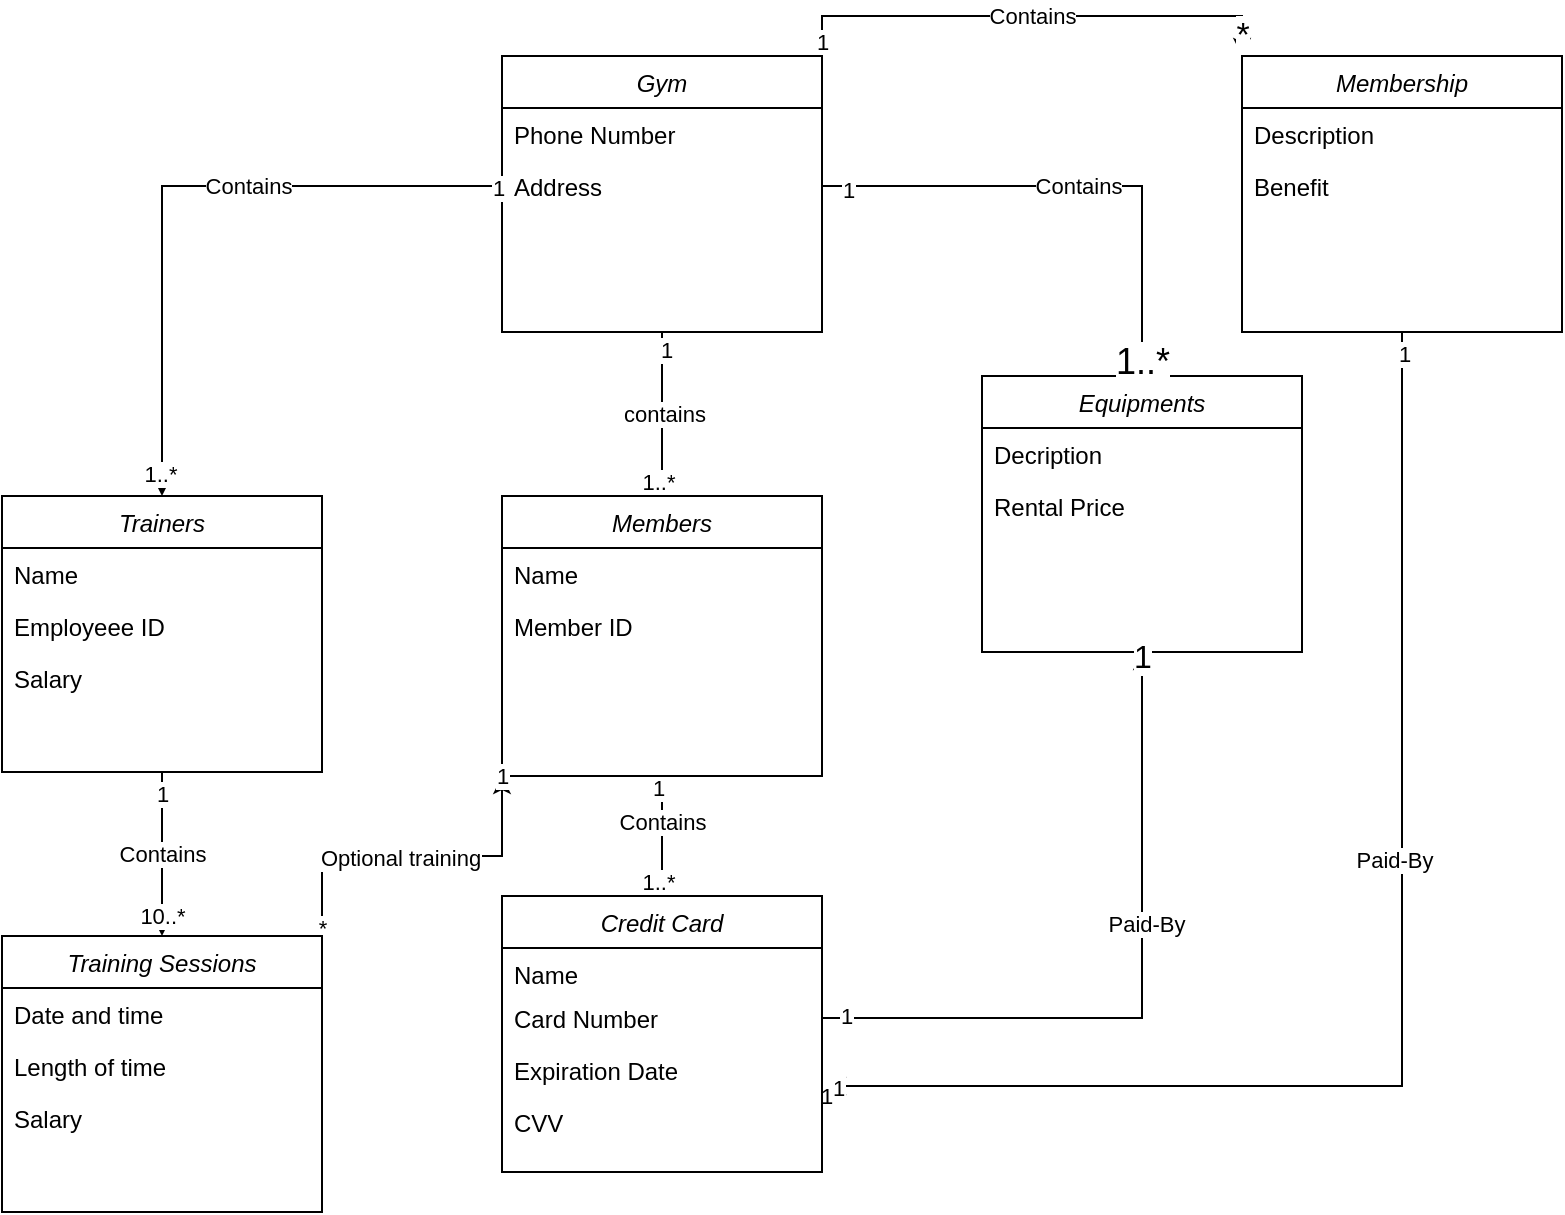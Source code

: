 <mxfile version="15.2.7" type="github">
  <diagram id="C5RBs43oDa-KdzZeNtuy" name="Page-1">
    <mxGraphModel dx="946" dy="589" grid="1" gridSize="10" guides="1" tooltips="1" connect="1" arrows="1" fold="1" page="1" pageScale="1" pageWidth="827" pageHeight="1169" math="0" shadow="0">
      <root>
        <mxCell id="WIyWlLk6GJQsqaUBKTNV-0" />
        <mxCell id="WIyWlLk6GJQsqaUBKTNV-1" parent="WIyWlLk6GJQsqaUBKTNV-0" />
        <mxCell id="be7DbY4hXKwCBgbkt0w5-7" value="contains" style="edgeStyle=orthogonalEdgeStyle;rounded=0;orthogonalLoop=1;jettySize=auto;html=1;exitX=0.5;exitY=1;exitDx=0;exitDy=0;" edge="1" parent="WIyWlLk6GJQsqaUBKTNV-1" source="zkfFHV4jXpPFQw0GAbJ--0">
          <mxGeometry relative="1" as="geometry">
            <mxPoint x="370" y="340" as="targetPoint" />
          </mxGeometry>
        </mxCell>
        <mxCell id="be7DbY4hXKwCBgbkt0w5-8" value="1..*" style="edgeLabel;html=1;align=center;verticalAlign=middle;resizable=0;points=[];" vertex="1" connectable="0" parent="be7DbY4hXKwCBgbkt0w5-7">
          <mxGeometry x="0.829" y="-2" relative="1" as="geometry">
            <mxPoint as="offset" />
          </mxGeometry>
        </mxCell>
        <mxCell id="be7DbY4hXKwCBgbkt0w5-50" value="1" style="edgeLabel;html=1;align=center;verticalAlign=middle;resizable=0;points=[];" vertex="1" connectable="0" parent="be7DbY4hXKwCBgbkt0w5-7">
          <mxGeometry x="-0.78" y="2" relative="1" as="geometry">
            <mxPoint as="offset" />
          </mxGeometry>
        </mxCell>
        <mxCell id="be7DbY4hXKwCBgbkt0w5-67" value="Contains" style="edgeStyle=orthogonalEdgeStyle;rounded=0;orthogonalLoop=1;jettySize=auto;html=1;exitX=1;exitY=0;exitDx=0;exitDy=0;entryX=0;entryY=0;entryDx=0;entryDy=0;" edge="1" parent="WIyWlLk6GJQsqaUBKTNV-1" source="zkfFHV4jXpPFQw0GAbJ--0" target="be7DbY4hXKwCBgbkt0w5-0">
          <mxGeometry relative="1" as="geometry">
            <Array as="points">
              <mxPoint x="450" y="100" />
              <mxPoint x="660" y="100" />
            </Array>
          </mxGeometry>
        </mxCell>
        <mxCell id="be7DbY4hXKwCBgbkt0w5-68" value="&lt;font style=&quot;font-size: 17px&quot;&gt;*&lt;/font&gt;" style="edgeLabel;html=1;align=center;verticalAlign=middle;resizable=0;points=[];" vertex="1" connectable="0" parent="be7DbY4hXKwCBgbkt0w5-67">
          <mxGeometry x="0.96" y="-1" relative="1" as="geometry">
            <mxPoint x="1" y="-5" as="offset" />
          </mxGeometry>
        </mxCell>
        <mxCell id="be7DbY4hXKwCBgbkt0w5-69" value="1" style="edgeLabel;html=1;align=center;verticalAlign=middle;resizable=0;points=[];" vertex="1" connectable="0" parent="be7DbY4hXKwCBgbkt0w5-67">
          <mxGeometry x="-0.944" relative="1" as="geometry">
            <mxPoint as="offset" />
          </mxGeometry>
        </mxCell>
        <mxCell id="zkfFHV4jXpPFQw0GAbJ--0" value="Gym" style="swimlane;fontStyle=2;align=center;verticalAlign=top;childLayout=stackLayout;horizontal=1;startSize=26;horizontalStack=0;resizeParent=1;resizeLast=0;collapsible=1;marginBottom=0;rounded=0;shadow=0;strokeWidth=1;" parent="WIyWlLk6GJQsqaUBKTNV-1" vertex="1">
          <mxGeometry x="290" y="120" width="160" height="138" as="geometry">
            <mxRectangle x="230" y="140" width="160" height="26" as="alternateBounds" />
          </mxGeometry>
        </mxCell>
        <mxCell id="zkfFHV4jXpPFQw0GAbJ--2" value="Phone Number" style="text;align=left;verticalAlign=top;spacingLeft=4;spacingRight=4;overflow=hidden;rotatable=0;points=[[0,0.5],[1,0.5]];portConstraint=eastwest;rounded=0;shadow=0;html=0;" parent="zkfFHV4jXpPFQw0GAbJ--0" vertex="1">
          <mxGeometry y="26" width="160" height="26" as="geometry" />
        </mxCell>
        <mxCell id="zkfFHV4jXpPFQw0GAbJ--3" value="Address" style="text;align=left;verticalAlign=top;spacingLeft=4;spacingRight=4;overflow=hidden;rotatable=0;points=[[0,0.5],[1,0.5]];portConstraint=eastwest;rounded=0;shadow=0;html=0;" parent="zkfFHV4jXpPFQw0GAbJ--0" vertex="1">
          <mxGeometry y="52" width="160" height="26" as="geometry" />
        </mxCell>
        <mxCell id="be7DbY4hXKwCBgbkt0w5-51" style="edgeStyle=orthogonalEdgeStyle;rounded=0;orthogonalLoop=1;jettySize=auto;html=1;exitX=0.5;exitY=1;exitDx=0;exitDy=0;entryX=1.019;entryY=0.808;entryDx=0;entryDy=0;entryPerimeter=0;" edge="1" parent="WIyWlLk6GJQsqaUBKTNV-1" source="be7DbY4hXKwCBgbkt0w5-0" target="be7DbY4hXKwCBgbkt0w5-41">
          <mxGeometry relative="1" as="geometry" />
        </mxCell>
        <mxCell id="be7DbY4hXKwCBgbkt0w5-52" value="1" style="edgeLabel;html=1;align=center;verticalAlign=middle;resizable=0;points=[];" vertex="1" connectable="0" parent="be7DbY4hXKwCBgbkt0w5-51">
          <mxGeometry x="0.972" y="-4" relative="1" as="geometry">
            <mxPoint x="-11" y="9" as="offset" />
          </mxGeometry>
        </mxCell>
        <mxCell id="be7DbY4hXKwCBgbkt0w5-53" value="Paid-By" style="edgeLabel;html=1;align=center;verticalAlign=middle;resizable=0;points=[];" vertex="1" connectable="0" parent="be7DbY4hXKwCBgbkt0w5-51">
          <mxGeometry x="-0.205" y="-4" relative="1" as="geometry">
            <mxPoint as="offset" />
          </mxGeometry>
        </mxCell>
        <mxCell id="be7DbY4hXKwCBgbkt0w5-54" value="1" style="edgeLabel;html=1;align=center;verticalAlign=middle;resizable=0;points=[];" vertex="1" connectable="0" parent="be7DbY4hXKwCBgbkt0w5-51">
          <mxGeometry x="-0.969" y="1" relative="1" as="geometry">
            <mxPoint as="offset" />
          </mxGeometry>
        </mxCell>
        <mxCell id="be7DbY4hXKwCBgbkt0w5-55" value="1" style="edgeLabel;html=1;align=center;verticalAlign=middle;resizable=0;points=[];" vertex="1" connectable="0" parent="be7DbY4hXKwCBgbkt0w5-51">
          <mxGeometry x="0.986" y="1" relative="1" as="geometry">
            <mxPoint as="offset" />
          </mxGeometry>
        </mxCell>
        <mxCell id="be7DbY4hXKwCBgbkt0w5-0" value="Membership" style="swimlane;fontStyle=2;align=center;verticalAlign=top;childLayout=stackLayout;horizontal=1;startSize=26;horizontalStack=0;resizeParent=1;resizeLast=0;collapsible=1;marginBottom=0;rounded=0;shadow=0;strokeWidth=1;" vertex="1" parent="WIyWlLk6GJQsqaUBKTNV-1">
          <mxGeometry x="660" y="120" width="160" height="138" as="geometry">
            <mxRectangle x="230" y="140" width="160" height="26" as="alternateBounds" />
          </mxGeometry>
        </mxCell>
        <mxCell id="be7DbY4hXKwCBgbkt0w5-1" value="Description" style="text;align=left;verticalAlign=top;spacingLeft=4;spacingRight=4;overflow=hidden;rotatable=0;points=[[0,0.5],[1,0.5]];portConstraint=eastwest;rounded=0;shadow=0;html=0;" vertex="1" parent="be7DbY4hXKwCBgbkt0w5-0">
          <mxGeometry y="26" width="160" height="26" as="geometry" />
        </mxCell>
        <mxCell id="be7DbY4hXKwCBgbkt0w5-2" value="Benefit" style="text;align=left;verticalAlign=top;spacingLeft=4;spacingRight=4;overflow=hidden;rotatable=0;points=[[0,0.5],[1,0.5]];portConstraint=eastwest;rounded=0;shadow=0;html=0;" vertex="1" parent="be7DbY4hXKwCBgbkt0w5-0">
          <mxGeometry y="52" width="160" height="26" as="geometry" />
        </mxCell>
        <mxCell id="be7DbY4hXKwCBgbkt0w5-60" value="Contains" style="edgeStyle=orthogonalEdgeStyle;rounded=0;orthogonalLoop=1;jettySize=auto;html=1;exitX=0.5;exitY=1;exitDx=0;exitDy=0;entryX=0.5;entryY=0;entryDx=0;entryDy=0;" edge="1" parent="WIyWlLk6GJQsqaUBKTNV-1" source="be7DbY4hXKwCBgbkt0w5-26" target="be7DbY4hXKwCBgbkt0w5-56">
          <mxGeometry relative="1" as="geometry" />
        </mxCell>
        <mxCell id="be7DbY4hXKwCBgbkt0w5-61" value="10..*" style="edgeLabel;html=1;align=center;verticalAlign=middle;resizable=0;points=[];" vertex="1" connectable="0" parent="be7DbY4hXKwCBgbkt0w5-60">
          <mxGeometry x="0.903" y="-1" relative="1" as="geometry">
            <mxPoint x="1" y="-6" as="offset" />
          </mxGeometry>
        </mxCell>
        <mxCell id="be7DbY4hXKwCBgbkt0w5-62" value="1" style="edgeLabel;html=1;align=center;verticalAlign=middle;resizable=0;points=[];" vertex="1" connectable="0" parent="be7DbY4hXKwCBgbkt0w5-60">
          <mxGeometry x="-0.732" relative="1" as="geometry">
            <mxPoint as="offset" />
          </mxGeometry>
        </mxCell>
        <mxCell id="be7DbY4hXKwCBgbkt0w5-26" value="Trainers" style="swimlane;fontStyle=2;align=center;verticalAlign=top;childLayout=stackLayout;horizontal=1;startSize=26;horizontalStack=0;resizeParent=1;resizeLast=0;collapsible=1;marginBottom=0;rounded=0;shadow=0;strokeWidth=1;" vertex="1" parent="WIyWlLk6GJQsqaUBKTNV-1">
          <mxGeometry x="40" y="340" width="160" height="138" as="geometry">
            <mxRectangle x="230" y="140" width="160" height="26" as="alternateBounds" />
          </mxGeometry>
        </mxCell>
        <mxCell id="be7DbY4hXKwCBgbkt0w5-27" value="Name" style="text;align=left;verticalAlign=top;spacingLeft=4;spacingRight=4;overflow=hidden;rotatable=0;points=[[0,0.5],[1,0.5]];portConstraint=eastwest;rounded=0;shadow=0;html=0;" vertex="1" parent="be7DbY4hXKwCBgbkt0w5-26">
          <mxGeometry y="26" width="160" height="26" as="geometry" />
        </mxCell>
        <mxCell id="be7DbY4hXKwCBgbkt0w5-28" value="Employeee ID" style="text;align=left;verticalAlign=top;spacingLeft=4;spacingRight=4;overflow=hidden;rotatable=0;points=[[0,0.5],[1,0.5]];portConstraint=eastwest;rounded=0;shadow=0;html=0;" vertex="1" parent="be7DbY4hXKwCBgbkt0w5-26">
          <mxGeometry y="52" width="160" height="26" as="geometry" />
        </mxCell>
        <mxCell id="be7DbY4hXKwCBgbkt0w5-29" value="Salary" style="text;align=left;verticalAlign=top;spacingLeft=4;spacingRight=4;overflow=hidden;rotatable=0;points=[[0,0.5],[1,0.5]];portConstraint=eastwest;rounded=0;shadow=0;html=0;" vertex="1" parent="be7DbY4hXKwCBgbkt0w5-26">
          <mxGeometry y="78" width="160" height="26" as="geometry" />
        </mxCell>
        <mxCell id="be7DbY4hXKwCBgbkt0w5-43" style="edgeStyle=orthogonalEdgeStyle;rounded=0;orthogonalLoop=1;jettySize=auto;html=1;exitX=0.5;exitY=1;exitDx=0;exitDy=0;entryX=0.5;entryY=0;entryDx=0;entryDy=0;" edge="1" parent="WIyWlLk6GJQsqaUBKTNV-1" source="be7DbY4hXKwCBgbkt0w5-30" target="be7DbY4hXKwCBgbkt0w5-38">
          <mxGeometry relative="1" as="geometry" />
        </mxCell>
        <mxCell id="be7DbY4hXKwCBgbkt0w5-44" value="1" style="edgeLabel;html=1;align=center;verticalAlign=middle;resizable=0;points=[];" vertex="1" connectable="0" parent="be7DbY4hXKwCBgbkt0w5-43">
          <mxGeometry x="-0.8" y="-2" relative="1" as="geometry">
            <mxPoint as="offset" />
          </mxGeometry>
        </mxCell>
        <mxCell id="be7DbY4hXKwCBgbkt0w5-45" value="Contains" style="edgeLabel;html=1;align=center;verticalAlign=middle;resizable=0;points=[];" vertex="1" connectable="0" parent="be7DbY4hXKwCBgbkt0w5-43">
          <mxGeometry x="-0.233" relative="1" as="geometry">
            <mxPoint as="offset" />
          </mxGeometry>
        </mxCell>
        <mxCell id="be7DbY4hXKwCBgbkt0w5-46" value="1..*" style="edgeLabel;html=1;align=center;verticalAlign=middle;resizable=0;points=[];" vertex="1" connectable="0" parent="be7DbY4hXKwCBgbkt0w5-43">
          <mxGeometry x="0.767" y="-2" relative="1" as="geometry">
            <mxPoint as="offset" />
          </mxGeometry>
        </mxCell>
        <mxCell id="be7DbY4hXKwCBgbkt0w5-30" value="Members" style="swimlane;fontStyle=2;align=center;verticalAlign=top;childLayout=stackLayout;horizontal=1;startSize=26;horizontalStack=0;resizeParent=1;resizeLast=0;collapsible=1;marginBottom=0;rounded=0;shadow=0;strokeWidth=1;" vertex="1" parent="WIyWlLk6GJQsqaUBKTNV-1">
          <mxGeometry x="290" y="340" width="160" height="140" as="geometry">
            <mxRectangle x="230" y="140" width="160" height="26" as="alternateBounds" />
          </mxGeometry>
        </mxCell>
        <mxCell id="be7DbY4hXKwCBgbkt0w5-31" value="Name" style="text;align=left;verticalAlign=top;spacingLeft=4;spacingRight=4;overflow=hidden;rotatable=0;points=[[0,0.5],[1,0.5]];portConstraint=eastwest;rounded=0;shadow=0;html=0;" vertex="1" parent="be7DbY4hXKwCBgbkt0w5-30">
          <mxGeometry y="26" width="160" height="26" as="geometry" />
        </mxCell>
        <mxCell id="be7DbY4hXKwCBgbkt0w5-32" value="Member ID" style="text;align=left;verticalAlign=top;spacingLeft=4;spacingRight=4;overflow=hidden;rotatable=0;points=[[0,0.5],[1,0.5]];portConstraint=eastwest;rounded=0;shadow=0;html=0;" vertex="1" parent="be7DbY4hXKwCBgbkt0w5-30">
          <mxGeometry y="52" width="160" height="26" as="geometry" />
        </mxCell>
        <mxCell id="be7DbY4hXKwCBgbkt0w5-33" style="edgeStyle=orthogonalEdgeStyle;rounded=0;orthogonalLoop=1;jettySize=auto;html=1;exitX=0;exitY=0.5;exitDx=0;exitDy=0;" edge="1" parent="WIyWlLk6GJQsqaUBKTNV-1" source="zkfFHV4jXpPFQw0GAbJ--3" target="be7DbY4hXKwCBgbkt0w5-26">
          <mxGeometry relative="1" as="geometry" />
        </mxCell>
        <mxCell id="be7DbY4hXKwCBgbkt0w5-34" value="Contains" style="edgeLabel;html=1;align=center;verticalAlign=middle;resizable=0;points=[];" vertex="1" connectable="0" parent="be7DbY4hXKwCBgbkt0w5-33">
          <mxGeometry x="-0.218" relative="1" as="geometry">
            <mxPoint as="offset" />
          </mxGeometry>
        </mxCell>
        <mxCell id="be7DbY4hXKwCBgbkt0w5-35" value="1" style="edgeLabel;html=1;align=center;verticalAlign=middle;resizable=0;points=[];" vertex="1" connectable="0" parent="be7DbY4hXKwCBgbkt0w5-33">
          <mxGeometry x="-0.988" y="1" relative="1" as="geometry">
            <mxPoint as="offset" />
          </mxGeometry>
        </mxCell>
        <mxCell id="be7DbY4hXKwCBgbkt0w5-37" value="1..*" style="edgeLabel;html=1;align=center;verticalAlign=middle;resizable=0;points=[];" vertex="1" connectable="0" parent="be7DbY4hXKwCBgbkt0w5-33">
          <mxGeometry x="0.932" y="-1" relative="1" as="geometry">
            <mxPoint as="offset" />
          </mxGeometry>
        </mxCell>
        <mxCell id="be7DbY4hXKwCBgbkt0w5-38" value="Credit Card" style="swimlane;fontStyle=2;align=center;verticalAlign=top;childLayout=stackLayout;horizontal=1;startSize=26;horizontalStack=0;resizeParent=1;resizeLast=0;collapsible=1;marginBottom=0;rounded=0;shadow=0;strokeWidth=1;" vertex="1" parent="WIyWlLk6GJQsqaUBKTNV-1">
          <mxGeometry x="290" y="540" width="160" height="138" as="geometry">
            <mxRectangle x="230" y="140" width="160" height="26" as="alternateBounds" />
          </mxGeometry>
        </mxCell>
        <mxCell id="be7DbY4hXKwCBgbkt0w5-39" value="Name" style="text;align=left;verticalAlign=top;spacingLeft=4;spacingRight=4;overflow=hidden;rotatable=0;points=[[0,0.5],[1,0.5]];portConstraint=eastwest;rounded=0;shadow=0;html=0;" vertex="1" parent="be7DbY4hXKwCBgbkt0w5-38">
          <mxGeometry y="26" width="160" height="22" as="geometry" />
        </mxCell>
        <mxCell id="be7DbY4hXKwCBgbkt0w5-40" value="Card Number" style="text;align=left;verticalAlign=top;spacingLeft=4;spacingRight=4;overflow=hidden;rotatable=0;points=[[0,0.5],[1,0.5]];portConstraint=eastwest;rounded=0;shadow=0;html=0;" vertex="1" parent="be7DbY4hXKwCBgbkt0w5-38">
          <mxGeometry y="48" width="160" height="26" as="geometry" />
        </mxCell>
        <mxCell id="be7DbY4hXKwCBgbkt0w5-41" value="Expiration Date" style="text;align=left;verticalAlign=top;spacingLeft=4;spacingRight=4;overflow=hidden;rotatable=0;points=[[0,0.5],[1,0.5]];portConstraint=eastwest;rounded=0;shadow=0;html=0;" vertex="1" parent="be7DbY4hXKwCBgbkt0w5-38">
          <mxGeometry y="74" width="160" height="26" as="geometry" />
        </mxCell>
        <mxCell id="be7DbY4hXKwCBgbkt0w5-42" value="CVV" style="text;align=left;verticalAlign=top;spacingLeft=4;spacingRight=4;overflow=hidden;rotatable=0;points=[[0,0.5],[1,0.5]];portConstraint=eastwest;rounded=0;shadow=0;html=0;" vertex="1" parent="be7DbY4hXKwCBgbkt0w5-38">
          <mxGeometry y="100" width="160" height="26" as="geometry" />
        </mxCell>
        <mxCell id="be7DbY4hXKwCBgbkt0w5-63" style="edgeStyle=orthogonalEdgeStyle;rounded=0;orthogonalLoop=1;jettySize=auto;html=1;exitX=1;exitY=0;exitDx=0;exitDy=0;entryX=0;entryY=1;entryDx=0;entryDy=0;" edge="1" parent="WIyWlLk6GJQsqaUBKTNV-1" source="be7DbY4hXKwCBgbkt0w5-56" target="be7DbY4hXKwCBgbkt0w5-30">
          <mxGeometry relative="1" as="geometry" />
        </mxCell>
        <mxCell id="be7DbY4hXKwCBgbkt0w5-64" value="1" style="edgeLabel;html=1;align=center;verticalAlign=middle;resizable=0;points=[];" vertex="1" connectable="0" parent="be7DbY4hXKwCBgbkt0w5-63">
          <mxGeometry x="0.835" y="-1" relative="1" as="geometry">
            <mxPoint x="-1" y="-14" as="offset" />
          </mxGeometry>
        </mxCell>
        <mxCell id="be7DbY4hXKwCBgbkt0w5-65" value="*" style="edgeLabel;html=1;align=center;verticalAlign=middle;resizable=0;points=[];" vertex="1" connectable="0" parent="be7DbY4hXKwCBgbkt0w5-63">
          <mxGeometry x="-0.953" relative="1" as="geometry">
            <mxPoint as="offset" />
          </mxGeometry>
        </mxCell>
        <mxCell id="be7DbY4hXKwCBgbkt0w5-66" value="Optional training" style="edgeLabel;html=1;align=center;verticalAlign=middle;resizable=0;points=[];" vertex="1" connectable="0" parent="be7DbY4hXKwCBgbkt0w5-63">
          <mxGeometry x="-0.071" y="-1" relative="1" as="geometry">
            <mxPoint as="offset" />
          </mxGeometry>
        </mxCell>
        <mxCell id="be7DbY4hXKwCBgbkt0w5-56" value="Training Sessions" style="swimlane;fontStyle=2;align=center;verticalAlign=top;childLayout=stackLayout;horizontal=1;startSize=26;horizontalStack=0;resizeParent=1;resizeLast=0;collapsible=1;marginBottom=0;rounded=0;shadow=0;strokeWidth=1;" vertex="1" parent="WIyWlLk6GJQsqaUBKTNV-1">
          <mxGeometry x="40" y="560" width="160" height="138" as="geometry">
            <mxRectangle x="230" y="140" width="160" height="26" as="alternateBounds" />
          </mxGeometry>
        </mxCell>
        <mxCell id="be7DbY4hXKwCBgbkt0w5-57" value="Date and time" style="text;align=left;verticalAlign=top;spacingLeft=4;spacingRight=4;overflow=hidden;rotatable=0;points=[[0,0.5],[1,0.5]];portConstraint=eastwest;rounded=0;shadow=0;html=0;" vertex="1" parent="be7DbY4hXKwCBgbkt0w5-56">
          <mxGeometry y="26" width="160" height="26" as="geometry" />
        </mxCell>
        <mxCell id="be7DbY4hXKwCBgbkt0w5-58" value="Length of time" style="text;align=left;verticalAlign=top;spacingLeft=4;spacingRight=4;overflow=hidden;rotatable=0;points=[[0,0.5],[1,0.5]];portConstraint=eastwest;rounded=0;shadow=0;html=0;" vertex="1" parent="be7DbY4hXKwCBgbkt0w5-56">
          <mxGeometry y="52" width="160" height="26" as="geometry" />
        </mxCell>
        <mxCell id="be7DbY4hXKwCBgbkt0w5-59" value="Salary" style="text;align=left;verticalAlign=top;spacingLeft=4;spacingRight=4;overflow=hidden;rotatable=0;points=[[0,0.5],[1,0.5]];portConstraint=eastwest;rounded=0;shadow=0;html=0;" vertex="1" parent="be7DbY4hXKwCBgbkt0w5-56">
          <mxGeometry y="78" width="160" height="26" as="geometry" />
        </mxCell>
        <mxCell id="be7DbY4hXKwCBgbkt0w5-70" value="Equipments" style="swimlane;fontStyle=2;align=center;verticalAlign=top;childLayout=stackLayout;horizontal=1;startSize=26;horizontalStack=0;resizeParent=1;resizeLast=0;collapsible=1;marginBottom=0;rounded=0;shadow=0;strokeWidth=1;" vertex="1" parent="WIyWlLk6GJQsqaUBKTNV-1">
          <mxGeometry x="530" y="280" width="160" height="138" as="geometry">
            <mxRectangle x="230" y="140" width="160" height="26" as="alternateBounds" />
          </mxGeometry>
        </mxCell>
        <mxCell id="be7DbY4hXKwCBgbkt0w5-71" value="Decription" style="text;align=left;verticalAlign=top;spacingLeft=4;spacingRight=4;overflow=hidden;rotatable=0;points=[[0,0.5],[1,0.5]];portConstraint=eastwest;rounded=0;shadow=0;html=0;" vertex="1" parent="be7DbY4hXKwCBgbkt0w5-70">
          <mxGeometry y="26" width="160" height="26" as="geometry" />
        </mxCell>
        <mxCell id="be7DbY4hXKwCBgbkt0w5-72" value="Rental Price" style="text;align=left;verticalAlign=top;spacingLeft=4;spacingRight=4;overflow=hidden;rotatable=0;points=[[0,0.5],[1,0.5]];portConstraint=eastwest;rounded=0;shadow=0;html=0;" vertex="1" parent="be7DbY4hXKwCBgbkt0w5-70">
          <mxGeometry y="52" width="160" height="26" as="geometry" />
        </mxCell>
        <mxCell id="be7DbY4hXKwCBgbkt0w5-74" value="Contains" style="edgeStyle=orthogonalEdgeStyle;rounded=0;orthogonalLoop=1;jettySize=auto;html=1;exitX=1;exitY=0.5;exitDx=0;exitDy=0;" edge="1" parent="WIyWlLk6GJQsqaUBKTNV-1" source="zkfFHV4jXpPFQw0GAbJ--3" target="be7DbY4hXKwCBgbkt0w5-70">
          <mxGeometry relative="1" as="geometry" />
        </mxCell>
        <mxCell id="be7DbY4hXKwCBgbkt0w5-75" value="1" style="edgeLabel;html=1;align=center;verticalAlign=middle;resizable=0;points=[];" vertex="1" connectable="0" parent="be7DbY4hXKwCBgbkt0w5-74">
          <mxGeometry x="-0.898" y="-2" relative="1" as="geometry">
            <mxPoint as="offset" />
          </mxGeometry>
        </mxCell>
        <mxCell id="be7DbY4hXKwCBgbkt0w5-76" value="&lt;font style=&quot;font-size: 18px&quot;&gt;1..*&lt;/font&gt;" style="edgeLabel;html=1;align=center;verticalAlign=middle;resizable=0;points=[];" vertex="1" connectable="0" parent="be7DbY4hXKwCBgbkt0w5-74">
          <mxGeometry x="0.945" relative="1" as="geometry">
            <mxPoint as="offset" />
          </mxGeometry>
        </mxCell>
        <mxCell id="be7DbY4hXKwCBgbkt0w5-81" style="edgeStyle=orthogonalEdgeStyle;rounded=0;orthogonalLoop=1;jettySize=auto;html=1;exitX=1;exitY=0.5;exitDx=0;exitDy=0;entryX=0.5;entryY=1;entryDx=0;entryDy=0;" edge="1" parent="WIyWlLk6GJQsqaUBKTNV-1" source="be7DbY4hXKwCBgbkt0w5-40" target="be7DbY4hXKwCBgbkt0w5-70">
          <mxGeometry relative="1" as="geometry" />
        </mxCell>
        <mxCell id="be7DbY4hXKwCBgbkt0w5-82" value="Paid-By" style="edgeLabel;html=1;align=center;verticalAlign=middle;resizable=0;points=[];" vertex="1" connectable="0" parent="be7DbY4hXKwCBgbkt0w5-81">
          <mxGeometry x="0.207" y="-2" relative="1" as="geometry">
            <mxPoint as="offset" />
          </mxGeometry>
        </mxCell>
        <mxCell id="be7DbY4hXKwCBgbkt0w5-84" value="1" style="edgeLabel;html=1;align=center;verticalAlign=middle;resizable=0;points=[];" vertex="1" connectable="0" parent="be7DbY4hXKwCBgbkt0w5-81">
          <mxGeometry x="-0.93" y="-2" relative="1" as="geometry">
            <mxPoint y="-3" as="offset" />
          </mxGeometry>
        </mxCell>
        <mxCell id="be7DbY4hXKwCBgbkt0w5-89" value="&lt;font style=&quot;font-size: 16px&quot;&gt;1&lt;/font&gt;" style="edgeLabel;html=1;align=center;verticalAlign=middle;resizable=0;points=[];" vertex="1" connectable="0" parent="be7DbY4hXKwCBgbkt0w5-81">
          <mxGeometry x="0.924" y="-4" relative="1" as="geometry">
            <mxPoint x="-4" y="-11" as="offset" />
          </mxGeometry>
        </mxCell>
      </root>
    </mxGraphModel>
  </diagram>
</mxfile>
